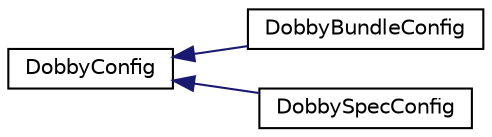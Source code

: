 digraph "Graphical Class Hierarchy"
{
 // LATEX_PDF_SIZE
  edge [fontname="Helvetica",fontsize="10",labelfontname="Helvetica",labelfontsize="10"];
  node [fontname="Helvetica",fontsize="10",shape=record];
  rankdir="LR";
  Node0 [label="DobbyConfig",height=0.2,width=0.4,color="black", fillcolor="white", style="filled",URL="$classDobbyConfig.html",tooltip="Interface that configuration file parser classes have to implement."];
  Node0 -> Node1 [dir="back",color="midnightblue",fontsize="10",style="solid",fontname="Helvetica"];
  Node1 [label="DobbyBundleConfig",height=0.2,width=0.4,color="black", fillcolor="white", style="filled",URL="$classDobbyBundleConfig.html",tooltip="Takes a JSON formatted OCI bundle configuration file in the constructor, parses it and extracts the r..."];
  Node0 -> Node2 [dir="back",color="midnightblue",fontsize="10",style="solid",fontname="Helvetica"];
  Node2 [label="DobbySpecConfig",height=0.2,width=0.4,color="black", fillcolor="white", style="filled",URL="$classDobbySpecConfig.html",tooltip="Takes a JSON formatted spec file in the constructor, parses it and extracts the relevant fields."];
}
